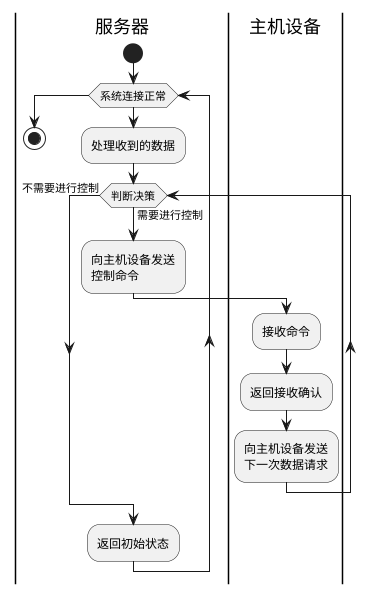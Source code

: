 @startuml 主机设备与服务器交互活动图
|服务器|
start
while (系统连接正常)
    :处理收到的数据;
    while (判断决策) is (需要进行控制)
        :向主机设备发送\n控制命令;
        |主机设备|
        :接收命令;
        :返回接收确认;
        :向主机设备发送\n下一次数据请求;
    endwhile (不需要进行控制)
    |服务器|
    :返回初始状态;
endwhile
stop
@enduml